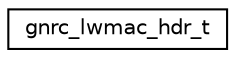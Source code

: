 digraph "Graphical Class Hierarchy"
{
 // LATEX_PDF_SIZE
  edge [fontname="Helvetica",fontsize="10",labelfontname="Helvetica",labelfontsize="10"];
  node [fontname="Helvetica",fontsize="10",shape=record];
  rankdir="LR";
  Node0 [label="gnrc_lwmac_hdr_t",height=0.2,width=0.4,color="black", fillcolor="white", style="filled",URL="$structgnrc__lwmac__hdr__t.html",tooltip="LWMAC header."];
}
